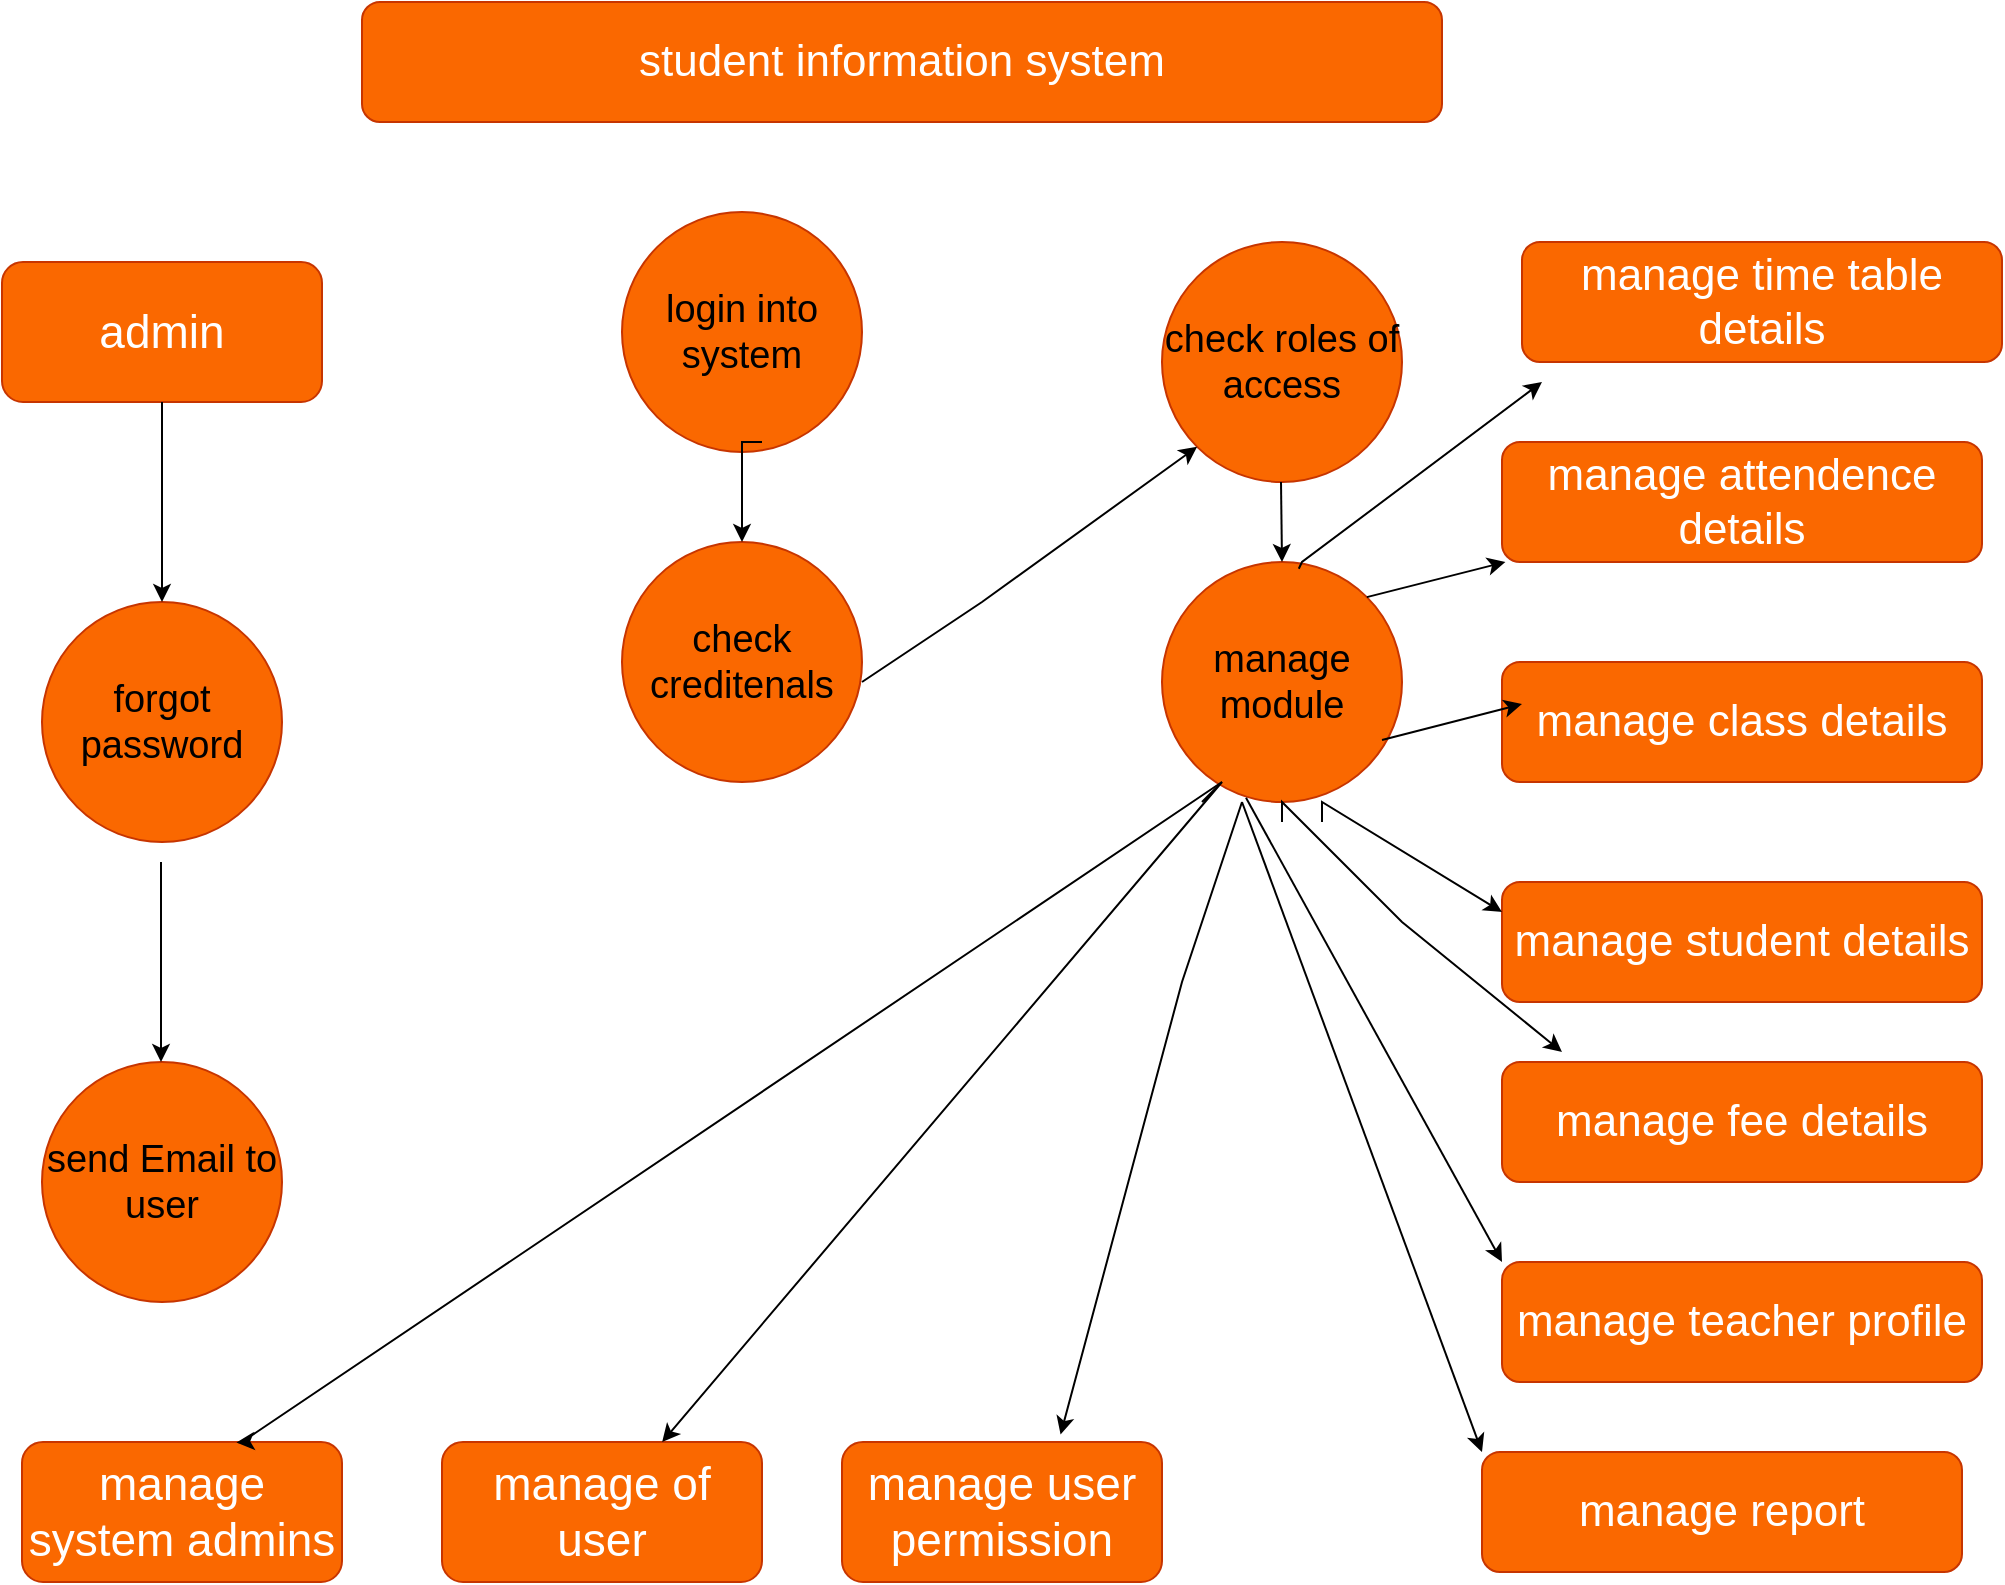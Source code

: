 <mxfile version="28.1.2">
  <diagram name="Page-1" id="pAUfyJyuITB3TChj9vww">
    <mxGraphModel dx="1046" dy="574" grid="1" gridSize="10" guides="1" tooltips="1" connect="1" arrows="1" fold="1" page="1" pageScale="1" pageWidth="850" pageHeight="1100" math="0" shadow="0">
      <root>
        <mxCell id="0" />
        <mxCell id="1" parent="0" />
        <mxCell id="msqtqMX0rnwftuYcq2b5-4" value="student information system" style="rounded=1;whiteSpace=wrap;html=1;fontSize=22;fillColor=#fa6800;fontColor=#FFFFFF;strokeColor=#C73500;" vertex="1" parent="1">
          <mxGeometry x="280" y="240" width="540" height="60" as="geometry" />
        </mxCell>
        <mxCell id="msqtqMX0rnwftuYcq2b5-5" value="admin" style="rounded=1;whiteSpace=wrap;html=1;fontSize=23;fillColor=#fa6800;fontColor=#FFFFFF;strokeColor=#C73500;" vertex="1" parent="1">
          <mxGeometry x="100" y="370" width="160" height="70" as="geometry" />
        </mxCell>
        <mxCell id="msqtqMX0rnwftuYcq2b5-6" value="forgot password" style="ellipse;whiteSpace=wrap;html=1;aspect=fixed;fontSize=19;fillColor=#fa6800;fontColor=#000000;strokeColor=#C73500;" vertex="1" parent="1">
          <mxGeometry x="120" y="540" width="120" height="120" as="geometry" />
        </mxCell>
        <mxCell id="msqtqMX0rnwftuYcq2b5-7" value="send Email to user" style="ellipse;whiteSpace=wrap;html=1;aspect=fixed;fontSize=19;fillColor=#fa6800;fontColor=#000000;strokeColor=#C73500;" vertex="1" parent="1">
          <mxGeometry x="120" y="770" width="120" height="120" as="geometry" />
        </mxCell>
        <mxCell id="msqtqMX0rnwftuYcq2b5-8" value="login into system" style="ellipse;whiteSpace=wrap;html=1;aspect=fixed;fontSize=19;fillColor=#fa6800;fontColor=#000000;strokeColor=#C73500;" vertex="1" parent="1">
          <mxGeometry x="410" y="345" width="120" height="120" as="geometry" />
        </mxCell>
        <mxCell id="msqtqMX0rnwftuYcq2b5-9" value="check creditenals" style="ellipse;whiteSpace=wrap;html=1;aspect=fixed;fontSize=19;fillColor=#fa6800;fontColor=#000000;strokeColor=#C73500;" vertex="1" parent="1">
          <mxGeometry x="410" y="510" width="120" height="120" as="geometry" />
        </mxCell>
        <mxCell id="msqtqMX0rnwftuYcq2b5-10" value="check roles of access" style="ellipse;whiteSpace=wrap;html=1;aspect=fixed;fontSize=19;fillColor=#fa6800;fontColor=#000000;strokeColor=#C73500;" vertex="1" parent="1">
          <mxGeometry x="680" y="360" width="120" height="120" as="geometry" />
        </mxCell>
        <mxCell id="msqtqMX0rnwftuYcq2b5-11" value="manage module" style="ellipse;whiteSpace=wrap;html=1;aspect=fixed;fontSize=19;fillColor=#fa6800;fontColor=#000000;strokeColor=#C73500;" vertex="1" parent="1">
          <mxGeometry x="680" y="520" width="120" height="120" as="geometry" />
        </mxCell>
        <mxCell id="msqtqMX0rnwftuYcq2b5-12" value="manage system admins" style="rounded=1;whiteSpace=wrap;html=1;fontSize=23;fillColor=#fa6800;fontColor=#FFFFFF;strokeColor=#C73500;" vertex="1" parent="1">
          <mxGeometry x="110" y="960" width="160" height="70" as="geometry" />
        </mxCell>
        <mxCell id="msqtqMX0rnwftuYcq2b5-14" value="manage of user" style="rounded=1;whiteSpace=wrap;html=1;fontSize=23;fillColor=#fa6800;fontColor=#FFFFFF;strokeColor=#C73500;" vertex="1" parent="1">
          <mxGeometry x="320" y="960" width="160" height="70" as="geometry" />
        </mxCell>
        <mxCell id="msqtqMX0rnwftuYcq2b5-15" value="manage user permission" style="rounded=1;whiteSpace=wrap;html=1;fontSize=23;fillColor=#fa6800;fontColor=#FFFFFF;strokeColor=#C73500;" vertex="1" parent="1">
          <mxGeometry x="520" y="960" width="160" height="70" as="geometry" />
        </mxCell>
        <mxCell id="msqtqMX0rnwftuYcq2b5-16" value="manage time table details" style="rounded=1;whiteSpace=wrap;html=1;fontSize=22;fillColor=#fa6800;fontColor=#FFFFFF;strokeColor=#C73500;" vertex="1" parent="1">
          <mxGeometry x="860" y="360" width="240" height="60" as="geometry" />
        </mxCell>
        <mxCell id="msqtqMX0rnwftuYcq2b5-17" value="manage attendence details" style="rounded=1;whiteSpace=wrap;html=1;fontSize=22;fillColor=#fa6800;fontColor=#FFFFFF;strokeColor=#C73500;" vertex="1" parent="1">
          <mxGeometry x="850" y="460" width="240" height="60" as="geometry" />
        </mxCell>
        <mxCell id="msqtqMX0rnwftuYcq2b5-18" value="manage class details" style="rounded=1;whiteSpace=wrap;html=1;fontSize=22;fillColor=#fa6800;fontColor=#FFFFFF;strokeColor=#C73500;" vertex="1" parent="1">
          <mxGeometry x="850" y="570" width="240" height="60" as="geometry" />
        </mxCell>
        <mxCell id="msqtqMX0rnwftuYcq2b5-19" value="manage student details" style="rounded=1;whiteSpace=wrap;html=1;fontSize=22;fillColor=#fa6800;fontColor=#FFFFFF;strokeColor=#C73500;" vertex="1" parent="1">
          <mxGeometry x="850" y="680" width="240" height="60" as="geometry" />
        </mxCell>
        <mxCell id="msqtqMX0rnwftuYcq2b5-20" value="manage fee details" style="rounded=1;whiteSpace=wrap;html=1;fontSize=22;fillColor=#fa6800;fontColor=#FFFFFF;strokeColor=#C73500;" vertex="1" parent="1">
          <mxGeometry x="850" y="770" width="240" height="60" as="geometry" />
        </mxCell>
        <mxCell id="msqtqMX0rnwftuYcq2b5-21" value="manage teacher profile" style="rounded=1;whiteSpace=wrap;html=1;fontSize=22;fillColor=#fa6800;fontColor=#FFFFFF;strokeColor=#C73500;" vertex="1" parent="1">
          <mxGeometry x="850" y="870" width="240" height="60" as="geometry" />
        </mxCell>
        <mxCell id="msqtqMX0rnwftuYcq2b5-22" value="manage report" style="rounded=1;whiteSpace=wrap;html=1;fontSize=22;fillColor=#fa6800;fontColor=#FFFFFF;strokeColor=#C73500;" vertex="1" parent="1">
          <mxGeometry x="840" y="965" width="240" height="60" as="geometry" />
        </mxCell>
        <mxCell id="msqtqMX0rnwftuYcq2b5-23" value="" style="endArrow=classic;html=1;rounded=0;" edge="1" parent="1" source="msqtqMX0rnwftuYcq2b5-5" target="msqtqMX0rnwftuYcq2b5-6">
          <mxGeometry width="50" height="50" relative="1" as="geometry">
            <mxPoint x="340" y="900" as="sourcePoint" />
            <mxPoint x="370" y="890" as="targetPoint" />
            <Array as="points">
              <mxPoint x="180" y="440" />
            </Array>
          </mxGeometry>
        </mxCell>
        <mxCell id="msqtqMX0rnwftuYcq2b5-24" value="" style="endArrow=classic;html=1;rounded=0;" edge="1" parent="1">
          <mxGeometry width="50" height="50" relative="1" as="geometry">
            <mxPoint x="179.5" y="670" as="sourcePoint" />
            <mxPoint x="179.5" y="770" as="targetPoint" />
            <Array as="points">
              <mxPoint x="179.5" y="670" />
            </Array>
          </mxGeometry>
        </mxCell>
        <mxCell id="msqtqMX0rnwftuYcq2b5-26" value="" style="endArrow=classic;html=1;rounded=0;entryX=0.5;entryY=0;entryDx=0;entryDy=0;" edge="1" parent="1" target="msqtqMX0rnwftuYcq2b5-9">
          <mxGeometry width="50" height="50" relative="1" as="geometry">
            <mxPoint x="480" y="460" as="sourcePoint" />
            <mxPoint x="530" y="580" as="targetPoint" />
            <Array as="points">
              <mxPoint x="480" y="460" />
              <mxPoint x="470" y="460" />
              <mxPoint x="470" y="480" />
            </Array>
          </mxGeometry>
        </mxCell>
        <mxCell id="msqtqMX0rnwftuYcq2b5-27" value="" style="endArrow=classic;html=1;rounded=0;entryX=0;entryY=1;entryDx=0;entryDy=0;" edge="1" parent="1" target="msqtqMX0rnwftuYcq2b5-10">
          <mxGeometry width="50" height="50" relative="1" as="geometry">
            <mxPoint x="590" y="540" as="sourcePoint" />
            <mxPoint x="590" y="640" as="targetPoint" />
            <Array as="points">
              <mxPoint x="530" y="580" />
              <mxPoint x="590" y="540" />
            </Array>
          </mxGeometry>
        </mxCell>
        <mxCell id="msqtqMX0rnwftuYcq2b5-28" value="" style="endArrow=classic;html=1;rounded=0;" edge="1" parent="1">
          <mxGeometry width="50" height="50" relative="1" as="geometry">
            <mxPoint x="739.5" y="480" as="sourcePoint" />
            <mxPoint x="740" y="520" as="targetPoint" />
            <Array as="points">
              <mxPoint x="739.5" y="480" />
            </Array>
          </mxGeometry>
        </mxCell>
        <mxCell id="msqtqMX0rnwftuYcq2b5-29" value="" style="endArrow=classic;html=1;rounded=0;entryX=0.67;entryY=0.003;entryDx=0;entryDy=0;entryPerimeter=0;" edge="1" parent="1" target="msqtqMX0rnwftuYcq2b5-12">
          <mxGeometry width="50" height="50" relative="1" as="geometry">
            <mxPoint x="710" y="630" as="sourcePoint" />
            <mxPoint x="690" y="790" as="targetPoint" />
            <Array as="points">
              <mxPoint x="710" y="630" />
              <mxPoint x="220" y="960" />
            </Array>
          </mxGeometry>
        </mxCell>
        <mxCell id="msqtqMX0rnwftuYcq2b5-30" value="" style="endArrow=classic;html=1;rounded=0;entryX=0.688;entryY=0;entryDx=0;entryDy=0;entryPerimeter=0;" edge="1" parent="1" target="msqtqMX0rnwftuYcq2b5-14">
          <mxGeometry width="50" height="50" relative="1" as="geometry">
            <mxPoint x="700" y="640" as="sourcePoint" />
            <mxPoint x="450" y="940" as="targetPoint" />
            <Array as="points">
              <mxPoint x="710" y="630" />
            </Array>
          </mxGeometry>
        </mxCell>
        <mxCell id="msqtqMX0rnwftuYcq2b5-31" value="" style="endArrow=classic;html=1;rounded=0;entryX=0.683;entryY=-0.054;entryDx=0;entryDy=0;entryPerimeter=0;" edge="1" parent="1" target="msqtqMX0rnwftuYcq2b5-15">
          <mxGeometry width="50" height="50" relative="1" as="geometry">
            <mxPoint x="720" y="640" as="sourcePoint" />
            <mxPoint x="720" y="830" as="targetPoint" />
            <Array as="points">
              <mxPoint x="720" y="640" />
              <mxPoint x="690" y="730" />
            </Array>
          </mxGeometry>
        </mxCell>
        <mxCell id="msqtqMX0rnwftuYcq2b5-32" value="" style="endArrow=classic;html=1;rounded=0;exitX=0.57;exitY=0.028;exitDx=0;exitDy=0;exitPerimeter=0;" edge="1" parent="1" source="msqtqMX0rnwftuYcq2b5-11">
          <mxGeometry width="50" height="50" relative="1" as="geometry">
            <mxPoint x="810" y="480" as="sourcePoint" />
            <mxPoint x="870" y="430" as="targetPoint" />
            <Array as="points">
              <mxPoint x="750" y="520" />
            </Array>
          </mxGeometry>
        </mxCell>
        <mxCell id="msqtqMX0rnwftuYcq2b5-33" value="" style="endArrow=classic;html=1;rounded=0;exitX=1;exitY=0;exitDx=0;exitDy=0;" edge="1" parent="1" source="msqtqMX0rnwftuYcq2b5-11" target="msqtqMX0rnwftuYcq2b5-17">
          <mxGeometry width="50" height="50" relative="1" as="geometry">
            <mxPoint x="810" y="623" as="sourcePoint" />
            <mxPoint x="932" y="530" as="targetPoint" />
            <Array as="points" />
          </mxGeometry>
        </mxCell>
        <mxCell id="msqtqMX0rnwftuYcq2b5-35" value="" style="endArrow=classic;html=1;rounded=0;exitX=1;exitY=0;exitDx=0;exitDy=0;" edge="1" parent="1">
          <mxGeometry width="50" height="50" relative="1" as="geometry">
            <mxPoint x="790" y="609" as="sourcePoint" />
            <mxPoint x="860" y="591" as="targetPoint" />
            <Array as="points" />
          </mxGeometry>
        </mxCell>
        <mxCell id="msqtqMX0rnwftuYcq2b5-36" value="" style="endArrow=classic;html=1;rounded=0;entryX=0;entryY=0.25;entryDx=0;entryDy=0;" edge="1" parent="1" target="msqtqMX0rnwftuYcq2b5-19">
          <mxGeometry width="50" height="50" relative="1" as="geometry">
            <mxPoint x="760" y="650" as="sourcePoint" />
            <mxPoint x="850" y="670" as="targetPoint" />
            <Array as="points">
              <mxPoint x="760" y="640" />
            </Array>
          </mxGeometry>
        </mxCell>
        <mxCell id="msqtqMX0rnwftuYcq2b5-37" value="" style="endArrow=classic;html=1;rounded=0;entryX=0;entryY=0.25;entryDx=0;entryDy=0;" edge="1" parent="1">
          <mxGeometry width="50" height="50" relative="1" as="geometry">
            <mxPoint x="740" y="650" as="sourcePoint" />
            <mxPoint x="880" y="765" as="targetPoint" />
            <Array as="points">
              <mxPoint x="740" y="640" />
              <mxPoint x="800" y="700" />
            </Array>
          </mxGeometry>
        </mxCell>
        <mxCell id="msqtqMX0rnwftuYcq2b5-38" value="" style="endArrow=classic;html=1;rounded=0;entryX=0;entryY=0;entryDx=0;entryDy=0;exitX=0.35;exitY=0.982;exitDx=0;exitDy=0;exitPerimeter=0;" edge="1" parent="1" source="msqtqMX0rnwftuYcq2b5-11" target="msqtqMX0rnwftuYcq2b5-21">
          <mxGeometry width="50" height="50" relative="1" as="geometry">
            <mxPoint x="760" y="720" as="sourcePoint" />
            <mxPoint x="850" y="765" as="targetPoint" />
            <Array as="points" />
          </mxGeometry>
        </mxCell>
        <mxCell id="msqtqMX0rnwftuYcq2b5-39" value="" style="endArrow=classic;html=1;rounded=0;entryX=0;entryY=0;entryDx=0;entryDy=0;" edge="1" parent="1" target="msqtqMX0rnwftuYcq2b5-22">
          <mxGeometry width="50" height="50" relative="1" as="geometry">
            <mxPoint x="720" y="640" as="sourcePoint" />
            <mxPoint x="898" y="1112" as="targetPoint" />
            <Array as="points" />
          </mxGeometry>
        </mxCell>
      </root>
    </mxGraphModel>
  </diagram>
</mxfile>
